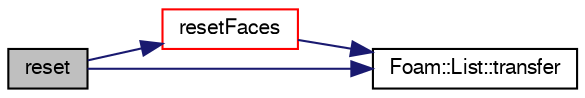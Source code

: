 digraph "reset"
{
  bgcolor="transparent";
  edge [fontname="FreeSans",fontsize="10",labelfontname="FreeSans",labelfontsize="10"];
  node [fontname="FreeSans",fontsize="10",shape=record];
  rankdir="LR";
  Node129 [label="reset",height=0.2,width=0.4,color="black", fillcolor="grey75", style="filled", fontcolor="black"];
  Node129 -> Node130 [color="midnightblue",fontsize="10",style="solid",fontname="FreeSans"];
  Node130 [label="resetFaces",height=0.2,width=0.4,color="red",URL="$a29578.html#ab6b2f2c32db1610eaab84b8ba453d956",tooltip="Reset primitive data (points, faces and zones) "];
  Node130 -> Node132 [color="midnightblue",fontsize="10",style="solid",fontname="FreeSans"];
  Node132 [label="Foam::List::transfer",height=0.2,width=0.4,color="black",URL="$a25694.html#a25ad1d2084d16b234b0cf91c07e832c0",tooltip="Transfer the contents of the argument List into this list. "];
  Node129 -> Node132 [color="midnightblue",fontsize="10",style="solid",fontname="FreeSans"];
}
